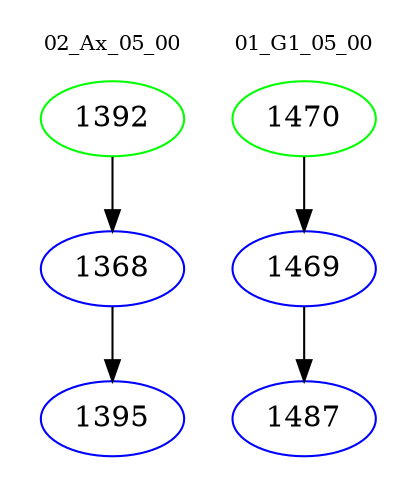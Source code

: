 digraph{
subgraph cluster_0 {
color = white
label = "02_Ax_05_00";
fontsize=10;
T0_1392 [label="1392", color="green"]
T0_1392 -> T0_1368 [color="black"]
T0_1368 [label="1368", color="blue"]
T0_1368 -> T0_1395 [color="black"]
T0_1395 [label="1395", color="blue"]
}
subgraph cluster_1 {
color = white
label = "01_G1_05_00";
fontsize=10;
T1_1470 [label="1470", color="green"]
T1_1470 -> T1_1469 [color="black"]
T1_1469 [label="1469", color="blue"]
T1_1469 -> T1_1487 [color="black"]
T1_1487 [label="1487", color="blue"]
}
}
